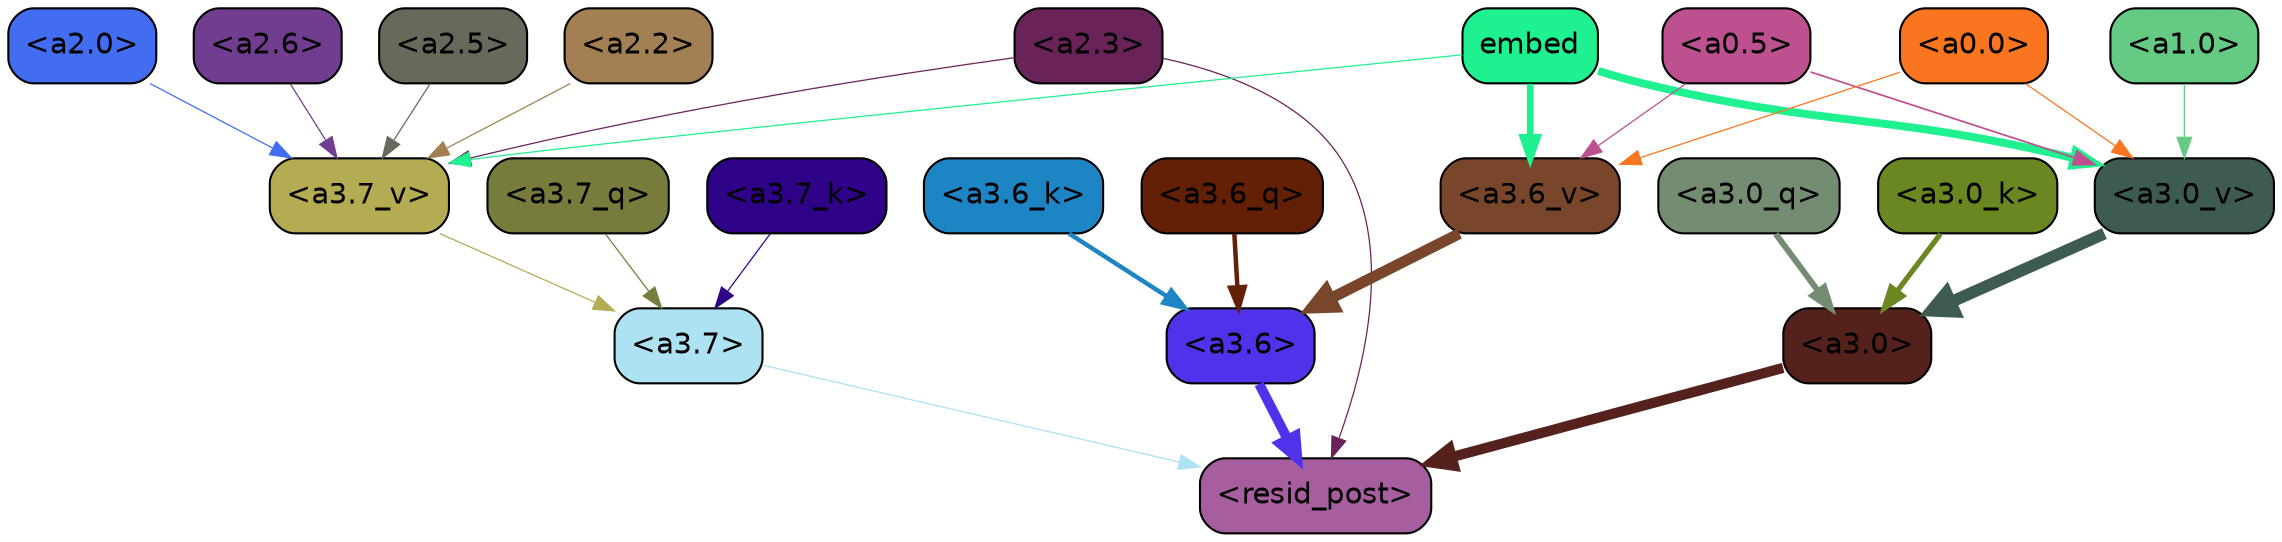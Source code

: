 strict digraph "" {
	graph [bgcolor=transparent,
		layout=dot,
		overlap=false,
		splines=true
	];
	"<a3.7>"	[color=black,
		fillcolor="#ace2f2",
		fontname=Helvetica,
		shape=box,
		style="filled, rounded"];
	"<resid_post>"	[color=black,
		fillcolor="#a75e9f",
		fontname=Helvetica,
		shape=box,
		style="filled, rounded"];
	"<a3.7>" -> "<resid_post>"	[color="#ace2f2",
		penwidth=0.6];
	"<a3.6>"	[color=black,
		fillcolor="#5032eb",
		fontname=Helvetica,
		shape=box,
		style="filled, rounded"];
	"<a3.6>" -> "<resid_post>"	[color="#5032eb",
		penwidth=4.751592040061951];
	"<a3.0>"	[color=black,
		fillcolor="#55211c",
		fontname=Helvetica,
		shape=box,
		style="filled, rounded"];
	"<a3.0>" -> "<resid_post>"	[color="#55211c",
		penwidth=4.904066681861877];
	"<a2.3>"	[color=black,
		fillcolor="#692359",
		fontname=Helvetica,
		shape=box,
		style="filled, rounded"];
	"<a2.3>" -> "<resid_post>"	[color="#692359",
		penwidth=0.6];
	"<a3.7_v>"	[color=black,
		fillcolor="#b4ac52",
		fontname=Helvetica,
		shape=box,
		style="filled, rounded"];
	"<a2.3>" -> "<a3.7_v>"	[color="#692359",
		penwidth=0.6];
	"<a3.7_q>"	[color=black,
		fillcolor="#777c3d",
		fontname=Helvetica,
		shape=box,
		style="filled, rounded"];
	"<a3.7_q>" -> "<a3.7>"	[color="#777c3d",
		penwidth=0.6];
	"<a3.6_q>"	[color=black,
		fillcolor="#642006",
		fontname=Helvetica,
		shape=box,
		style="filled, rounded"];
	"<a3.6_q>" -> "<a3.6>"	[color="#642006",
		penwidth=2.160832464694977];
	"<a3.0_q>"	[color=black,
		fillcolor="#748c72",
		fontname=Helvetica,
		shape=box,
		style="filled, rounded"];
	"<a3.0_q>" -> "<a3.0>"	[color="#748c72",
		penwidth=2.870753765106201];
	"<a3.7_k>"	[color=black,
		fillcolor="#2f0387",
		fontname=Helvetica,
		shape=box,
		style="filled, rounded"];
	"<a3.7_k>" -> "<a3.7>"	[color="#2f0387",
		penwidth=0.6];
	"<a3.6_k>"	[color=black,
		fillcolor="#1d85c4",
		fontname=Helvetica,
		shape=box,
		style="filled, rounded"];
	"<a3.6_k>" -> "<a3.6>"	[color="#1d85c4",
		penwidth=2.13908451795578];
	"<a3.0_k>"	[color=black,
		fillcolor="#6a8721",
		fontname=Helvetica,
		shape=box,
		style="filled, rounded"];
	"<a3.0_k>" -> "<a3.0>"	[color="#6a8721",
		penwidth=2.520303964614868];
	"<a3.7_v>" -> "<a3.7>"	[color="#b4ac52",
		penwidth=0.6];
	"<a3.6_v>"	[color=black,
		fillcolor="#7a462b",
		fontname=Helvetica,
		shape=box,
		style="filled, rounded"];
	"<a3.6_v>" -> "<a3.6>"	[color="#7a462b",
		penwidth=5.297133803367615];
	"<a3.0_v>"	[color=black,
		fillcolor="#3d5b4f",
		fontname=Helvetica,
		shape=box,
		style="filled, rounded"];
	"<a3.0_v>" -> "<a3.0>"	[color="#3d5b4f",
		penwidth=5.680712580680847];
	"<a2.6>"	[color=black,
		fillcolor="#713d90",
		fontname=Helvetica,
		shape=box,
		style="filled, rounded"];
	"<a2.6>" -> "<a3.7_v>"	[color="#713d90",
		penwidth=0.6];
	"<a2.5>"	[color=black,
		fillcolor="#68695a",
		fontname=Helvetica,
		shape=box,
		style="filled, rounded"];
	"<a2.5>" -> "<a3.7_v>"	[color="#68695a",
		penwidth=0.6];
	"<a2.2>"	[color=black,
		fillcolor="#a38053",
		fontname=Helvetica,
		shape=box,
		style="filled, rounded"];
	"<a2.2>" -> "<a3.7_v>"	[color="#a38053",
		penwidth=0.6];
	"<a2.0>"	[color=black,
		fillcolor="#426df0",
		fontname=Helvetica,
		shape=box,
		style="filled, rounded"];
	"<a2.0>" -> "<a3.7_v>"	[color="#426df0",
		penwidth=0.6];
	embed	[color=black,
		fillcolor="#1ff090",
		fontname=Helvetica,
		shape=box,
		style="filled, rounded"];
	embed -> "<a3.7_v>"	[color="#1ff090",
		penwidth=0.6];
	embed -> "<a3.6_v>"	[color="#1ff090",
		penwidth=3.1840110421180725];
	embed -> "<a3.0_v>"	[color="#1ff090",
		penwidth=3.8132747188210487];
	"<a0.5>"	[color=black,
		fillcolor="#bd518f",
		fontname=Helvetica,
		shape=box,
		style="filled, rounded"];
	"<a0.5>" -> "<a3.6_v>"	[color="#bd518f",
		penwidth=0.6];
	"<a0.5>" -> "<a3.0_v>"	[color="#bd518f",
		penwidth=0.8331108838319778];
	"<a0.0>"	[color=black,
		fillcolor="#fa751f",
		fontname=Helvetica,
		shape=box,
		style="filled, rounded"];
	"<a0.0>" -> "<a3.6_v>"	[color="#fa751f",
		penwidth=0.6];
	"<a0.0>" -> "<a3.0_v>"	[color="#fa751f",
		penwidth=0.6];
	"<a1.0>"	[color=black,
		fillcolor="#65ca84",
		fontname=Helvetica,
		shape=box,
		style="filled, rounded"];
	"<a1.0>" -> "<a3.0_v>"	[color="#65ca84",
		penwidth=0.6];
}
